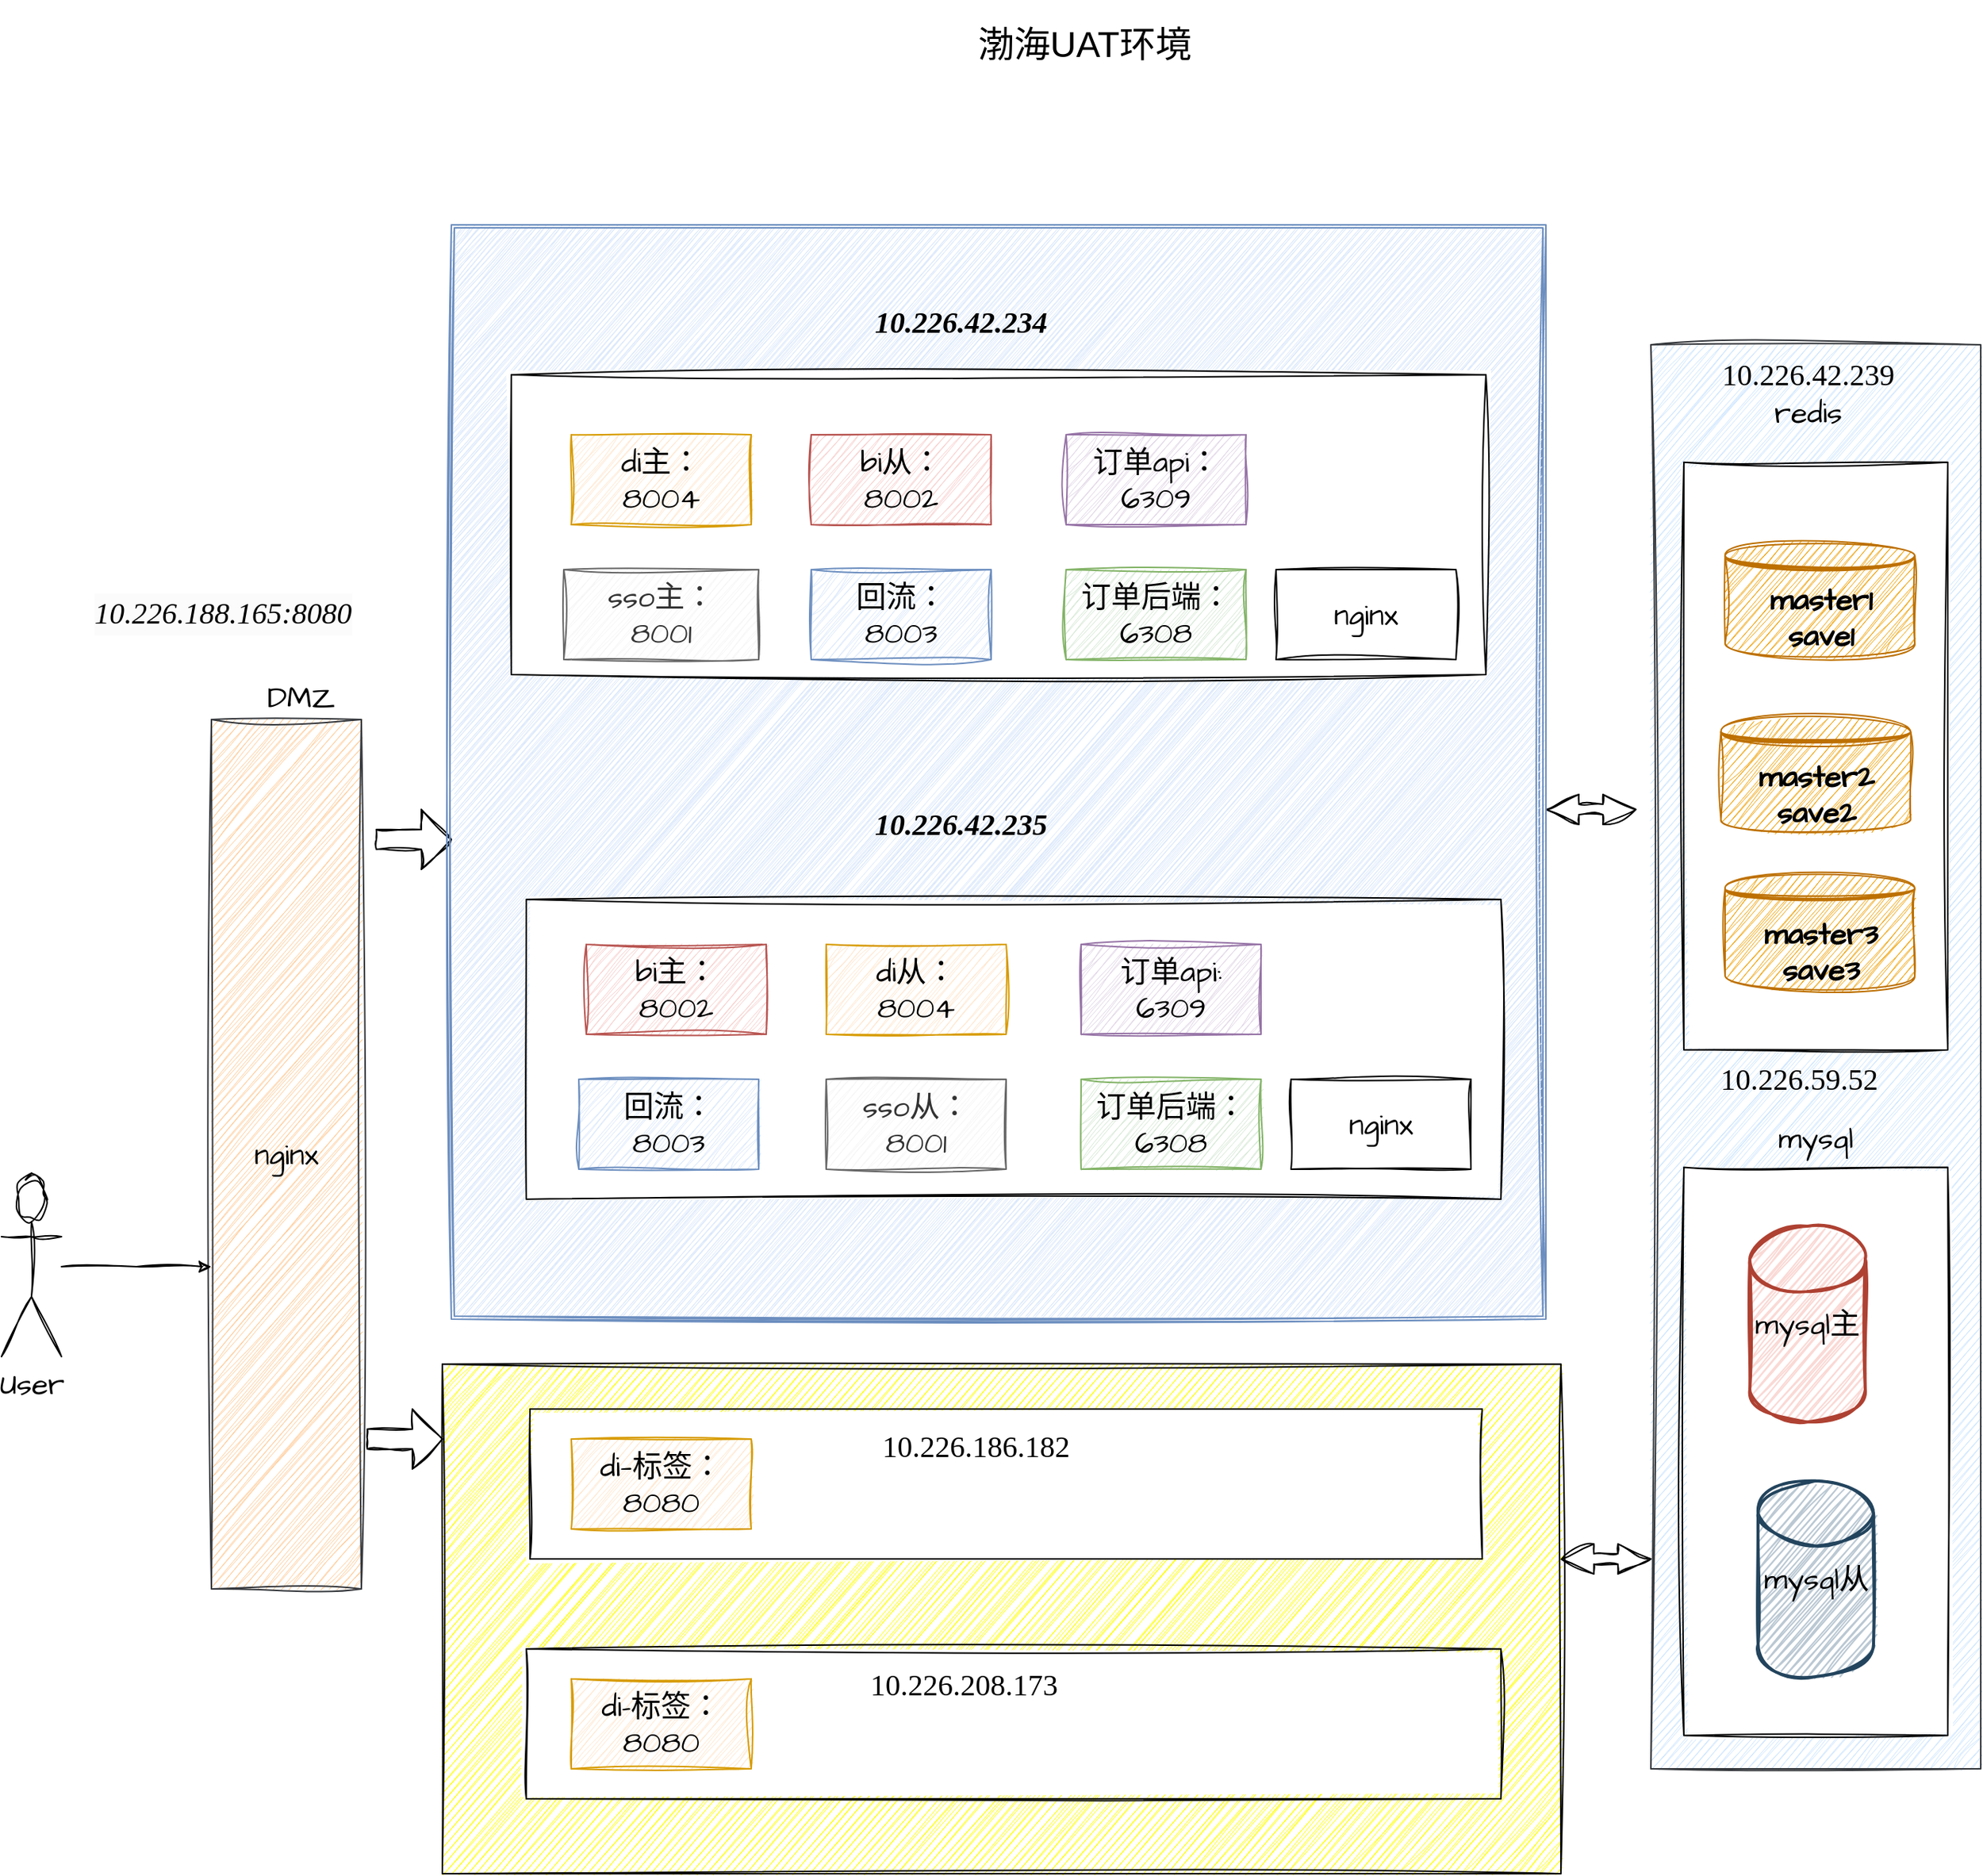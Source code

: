 <mxfile version="20.8.23" type="github">
  <diagram name="Page-1" id="dd472eb7-4b8b-5cd9-a60b-b15522922e76">
    <mxGraphModel dx="2507" dy="1030" grid="1" gridSize="10" guides="1" tooltips="1" connect="1" arrows="1" fold="1" page="1" pageScale="1" pageWidth="827" pageHeight="1169" background="none" math="0" shadow="0">
      <root>
        <mxCell id="0" />
        <mxCell id="1" parent="0" />
        <mxCell id="mgSVC1S36ZeD9KeVECpe-12" value="User" style="shape=umlActor;verticalLabelPosition=bottom;verticalAlign=top;html=1;outlineConnect=0;hachureGap=4;fontFamily=Architects Daughter;fontSource=https%3A%2F%2Ffonts.googleapis.com%2Fcss%3Ffamily%3DArchitects%2BDaughter;fontSize=20;rounded=0;sketch=1;curveFitting=1;jiggle=2;" parent="1" vertex="1">
          <mxGeometry y="845" width="40" height="120" as="geometry" />
        </mxCell>
        <mxCell id="mgSVC1S36ZeD9KeVECpe-62" value="" style="html=1;shadow=0;dashed=0;align=center;verticalAlign=middle;shape=mxgraph.arrows2.twoWayArrow;dy=0.65;dx=22;labelBackgroundColor=#000000;hachureGap=4;fontFamily=Architects Daughter;fontSource=https%3A%2F%2Ffonts.googleapis.com%2Fcss%3Ffamily%3DArchitects%2BDaughter;fontSize=20;fontColor=#000000;gradientColor=none;rounded=0;sketch=1;curveFitting=1;jiggle=2;" parent="1" vertex="1">
          <mxGeometry x="1030" y="590" width="60" height="20" as="geometry" />
        </mxCell>
        <mxCell id="mgSVC1S36ZeD9KeVECpe-67" value="" style="html=1;shadow=0;dashed=0;align=center;verticalAlign=middle;shape=mxgraph.arrows2.arrow;dy=0.67;dx=20;notch=0;labelBackgroundColor=#000000;hachureGap=4;fontFamily=Architects Daughter;fontSource=https%3A%2F%2Ffonts.googleapis.com%2Fcss%3Ffamily%3DArchitects%2BDaughter;fontSize=20;fontColor=#000000;gradientColor=none;rounded=0;sketch=1;curveFitting=1;jiggle=2;" parent="1" vertex="1">
          <mxGeometry x="250" y="600" width="50" height="40" as="geometry" />
        </mxCell>
        <mxCell id="mgSVC1S36ZeD9KeVECpe-68" value="" style="group;rounded=0;sketch=1;curveFitting=1;jiggle=2;" parent="1" vertex="1" connectable="0">
          <mxGeometry x="1100" y="290" width="220" height="980" as="geometry" />
        </mxCell>
        <mxCell id="mgSVC1S36ZeD9KeVECpe-46" value="" style="rounded=0;whiteSpace=wrap;html=1;hachureGap=4;fontFamily=Architects Daughter;fontSource=https%3A%2F%2Ffonts.googleapis.com%2Fcss%3Ffamily%3DArchitects%2BDaughter;fontSize=20;fillColor=#cce5ff;strokeColor=#36393d;sketch=1;curveFitting=1;jiggle=2;" parent="mgSVC1S36ZeD9KeVECpe-68" vertex="1">
          <mxGeometry width="220" height="950" as="geometry" />
        </mxCell>
        <mxCell id="mgSVC1S36ZeD9KeVECpe-47" value="" style="rounded=0;whiteSpace=wrap;html=1;hachureGap=4;fontFamily=Architects Daughter;fontSource=https%3A%2F%2Ffonts.googleapis.com%2Fcss%3Ffamily%3DArchitects%2BDaughter;fontSize=20;gradientColor=none;sketch=1;curveFitting=1;jiggle=2;" parent="mgSVC1S36ZeD9KeVECpe-68" vertex="1">
          <mxGeometry x="22" y="78.4" width="176" height="392.0" as="geometry" />
        </mxCell>
        <mxCell id="mgSVC1S36ZeD9KeVECpe-48" value="" style="rounded=0;whiteSpace=wrap;html=1;hachureGap=4;fontFamily=Architects Daughter;fontSource=https%3A%2F%2Ffonts.googleapis.com%2Fcss%3Ffamily%3DArchitects%2BDaughter;fontSize=20;gradientColor=none;sketch=1;curveFitting=1;jiggle=2;" parent="mgSVC1S36ZeD9KeVECpe-68" vertex="1">
          <mxGeometry x="22" y="548.8" width="176" height="378.933" as="geometry" />
        </mxCell>
        <mxCell id="mgSVC1S36ZeD9KeVECpe-50" value="mysql" style="text;html=1;strokeColor=none;fillColor=none;align=center;verticalAlign=middle;whiteSpace=wrap;rounded=0;hachureGap=4;fontFamily=Architects Daughter;fontSource=https%3A%2F%2Ffonts.googleapis.com%2Fcss%3Ffamily%3DArchitects%2BDaughter;fontSize=20;sketch=1;curveFitting=1;jiggle=2;" parent="mgSVC1S36ZeD9KeVECpe-68" vertex="1">
          <mxGeometry x="77" y="509.6" width="66" height="39.2" as="geometry" />
        </mxCell>
        <mxCell id="mgSVC1S36ZeD9KeVECpe-51" value="mysql主" style="strokeWidth=2;html=1;shape=mxgraph.flowchart.database;whiteSpace=wrap;hachureGap=4;fontFamily=Architects Daughter;fontSource=https%3A%2F%2Ffonts.googleapis.com%2Fcss%3Ffamily%3DArchitects%2BDaughter;fontSize=20;fillColor=#fad9d5;strokeColor=#ae4132;rounded=0;sketch=1;curveFitting=1;jiggle=2;" parent="mgSVC1S36ZeD9KeVECpe-68" vertex="1">
          <mxGeometry x="66" y="588.0" width="77" height="130.667" as="geometry" />
        </mxCell>
        <mxCell id="mgSVC1S36ZeD9KeVECpe-53" value="mysql从" style="strokeWidth=2;html=1;shape=mxgraph.flowchart.database;whiteSpace=wrap;hachureGap=4;fontFamily=Architects Daughter;fontSource=https%3A%2F%2Ffonts.googleapis.com%2Fcss%3Ffamily%3DArchitects%2BDaughter;fontSize=20;fillColor=#bac8d3;strokeColor=#23445d;rounded=0;sketch=1;curveFitting=1;jiggle=2;" parent="mgSVC1S36ZeD9KeVECpe-68" vertex="1">
          <mxGeometry x="71.5" y="757.867" width="77" height="130.667" as="geometry" />
        </mxCell>
        <mxCell id="mgSVC1S36ZeD9KeVECpe-54" value="&lt;font color=&quot;#000000&quot;&gt;&lt;b&gt;master1&lt;br&gt;save1&lt;/b&gt;&lt;/font&gt;" style="shape=datastore;whiteSpace=wrap;html=1;hachureGap=4;fontFamily=Architects Daughter;fontSource=https%3A%2F%2Ffonts.googleapis.com%2Fcss%3Ffamily%3DArchitects%2BDaughter;fontSize=20;fillColor=#f0a30a;fontColor=#000000;strokeColor=#BD7000;rounded=0;sketch=1;curveFitting=1;jiggle=2;" parent="mgSVC1S36ZeD9KeVECpe-68" vertex="1">
          <mxGeometry x="49.5" y="130.667" width="126.5" height="78.4" as="geometry" />
        </mxCell>
        <mxCell id="mgSVC1S36ZeD9KeVECpe-55" value="&lt;font color=&quot;#000000&quot;&gt;&lt;b&gt;master2&lt;br&gt;save2&lt;/b&gt;&lt;/font&gt;" style="shape=datastore;whiteSpace=wrap;html=1;hachureGap=4;fontFamily=Architects Daughter;fontSource=https%3A%2F%2Ffonts.googleapis.com%2Fcss%3Ffamily%3DArchitects%2BDaughter;fontSize=20;fillColor=#f0a30a;fontColor=#000000;strokeColor=#BD7000;rounded=0;sketch=1;curveFitting=1;jiggle=2;" parent="mgSVC1S36ZeD9KeVECpe-68" vertex="1">
          <mxGeometry x="46.75" y="248.267" width="126.5" height="78.4" as="geometry" />
        </mxCell>
        <mxCell id="mgSVC1S36ZeD9KeVECpe-56" value="&lt;b&gt;&lt;font color=&quot;#000000&quot;&gt;master3&lt;br&gt;save3&lt;/font&gt;&lt;/b&gt;" style="shape=datastore;whiteSpace=wrap;html=1;hachureGap=4;fontFamily=Architects Daughter;fontSource=https%3A%2F%2Ffonts.googleapis.com%2Fcss%3Ffamily%3DArchitects%2BDaughter;fontSize=20;fillColor=#f0a30a;fontColor=#000000;strokeColor=#BD7000;rounded=0;sketch=1;curveFitting=1;jiggle=2;" parent="mgSVC1S36ZeD9KeVECpe-68" vertex="1">
          <mxGeometry x="49.5" y="352.8" width="126.5" height="78.4" as="geometry" />
        </mxCell>
        <mxCell id="TIxIgS7qcmrToujNYy-l-29" value="&lt;font face=&quot;Verdana&quot;&gt;10.226.42.239&lt;/font&gt;" style="text;html=1;strokeColor=none;fillColor=none;align=center;verticalAlign=middle;whiteSpace=wrap;rounded=0;hachureGap=4;fontFamily=Architects Daughter;fontSource=https%3A%2F%2Ffonts.googleapis.com%2Fcss%3Ffamily%3DArchitects%2BDaughter;fontSize=20;sketch=1;curveFitting=1;jiggle=2;container=0;" vertex="1" parent="mgSVC1S36ZeD9KeVECpe-68">
          <mxGeometry x="71.5" width="66" height="39.2" as="geometry" />
        </mxCell>
        <mxCell id="TIxIgS7qcmrToujNYy-l-30" value="&lt;font face=&quot;Verdana&quot;&gt;10.226.59.52&lt;/font&gt;" style="text;html=1;strokeColor=none;fillColor=none;align=center;verticalAlign=middle;whiteSpace=wrap;rounded=0;hachureGap=4;fontFamily=Architects Daughter;fontSource=https%3A%2F%2Ffonts.googleapis.com%2Fcss%3Ffamily%3DArchitects%2BDaughter;fontSize=20;sketch=1;curveFitting=1;jiggle=2;container=0;" vertex="1" parent="mgSVC1S36ZeD9KeVECpe-68">
          <mxGeometry x="66" y="470.4" width="66" height="39.2" as="geometry" />
        </mxCell>
        <mxCell id="mgSVC1S36ZeD9KeVECpe-49" value="redis" style="text;html=1;strokeColor=none;fillColor=none;align=center;verticalAlign=middle;whiteSpace=wrap;rounded=0;hachureGap=4;fontFamily=Architects Daughter;fontSource=https%3A%2F%2Ffonts.googleapis.com%2Fcss%3Ffamily%3DArchitects%2BDaughter;fontSize=20;sketch=1;curveFitting=1;jiggle=2;" parent="mgSVC1S36ZeD9KeVECpe-68" vertex="1">
          <mxGeometry x="74.5" y="30" width="60" height="30" as="geometry" />
        </mxCell>
        <mxCell id="fqXhDSpdrmgSi9aCuc3A-1" value="&lt;h1&gt;&lt;span style=&quot;font-weight: normal;&quot;&gt;渤海UAT环境&lt;/span&gt;&lt;/h1&gt;" style="text;html=1;spacing=5;spacingTop=-20;whiteSpace=wrap;overflow=hidden;rounded=0;align=center;sketch=1;curveFitting=1;jiggle=2;" parent="1" vertex="1">
          <mxGeometry x="565" y="70" width="315" height="40" as="geometry" />
        </mxCell>
        <mxCell id="TIxIgS7qcmrToujNYy-l-27" value="" style="html=1;shadow=0;dashed=0;align=center;verticalAlign=middle;shape=mxgraph.arrows2.arrow;dy=0.67;dx=20;notch=0;labelBackgroundColor=#000000;hachureGap=4;fontFamily=Architects Daughter;fontSource=https%3A%2F%2Ffonts.googleapis.com%2Fcss%3Ffamily%3DArchitects%2BDaughter;fontSize=20;fontColor=#000000;gradientColor=none;rounded=0;sketch=1;curveFitting=1;jiggle=2;" vertex="1" parent="1">
          <mxGeometry x="244" y="1000" width="50" height="40" as="geometry" />
        </mxCell>
        <mxCell id="TIxIgS7qcmrToujNYy-l-34" value="" style="html=1;shadow=0;dashed=0;align=center;verticalAlign=middle;shape=mxgraph.arrows2.twoWayArrow;dy=0.65;dx=22;labelBackgroundColor=#000000;hachureGap=4;fontFamily=Architects Daughter;fontSource=https%3A%2F%2Ffonts.googleapis.com%2Fcss%3Ffamily%3DArchitects%2BDaughter;fontSize=20;fontColor=#000000;gradientColor=none;rounded=0;sketch=1;curveFitting=1;jiggle=2;" vertex="1" parent="1">
          <mxGeometry x="1040" y="1090" width="60" height="20" as="geometry" />
        </mxCell>
        <mxCell id="TIxIgS7qcmrToujNYy-l-35" value="" style="group" vertex="1" connectable="0" parent="1">
          <mxGeometry x="294" y="970" width="746" height="340" as="geometry" />
        </mxCell>
        <mxCell id="TIxIgS7qcmrToujNYy-l-21" value="" style="rounded=0;whiteSpace=wrap;html=1;sketch=1;hachureGap=4;jiggle=2;curveFitting=1;fontFamily=Verdana;fontSize=20;fillColor=#FFFF00;" vertex="1" parent="TIxIgS7qcmrToujNYy-l-35">
          <mxGeometry width="746" height="340" as="geometry" />
        </mxCell>
        <mxCell id="TIxIgS7qcmrToujNYy-l-3" value="" style="rounded=0;whiteSpace=wrap;html=1;hachureGap=4;fontFamily=Architects Daughter;fontSource=https%3A%2F%2Ffonts.googleapis.com%2Fcss%3Ffamily%3DArchitects%2BDaughter;fontSize=20;sketch=1;curveFitting=1;jiggle=2;container=0;" vertex="1" parent="TIxIgS7qcmrToujNYy-l-35">
          <mxGeometry x="58.5" y="30" width="635" height="100" as="geometry" />
        </mxCell>
        <mxCell id="TIxIgS7qcmrToujNYy-l-4" value="" style="rounded=0;whiteSpace=wrap;html=1;hachureGap=4;fontFamily=Architects Daughter;fontSource=https%3A%2F%2Ffonts.googleapis.com%2Fcss%3Ffamily%3DArchitects%2BDaughter;fontSize=20;sketch=1;curveFitting=1;jiggle=2;container=0;" vertex="1" parent="TIxIgS7qcmrToujNYy-l-35">
          <mxGeometry x="56" y="190" width="650" height="100" as="geometry" />
        </mxCell>
        <mxCell id="TIxIgS7qcmrToujNYy-l-5" value="&lt;font face=&quot;Verdana&quot;&gt;10.226.186.182&lt;/font&gt;" style="text;html=1;strokeColor=none;fillColor=none;align=center;verticalAlign=middle;whiteSpace=wrap;rounded=0;hachureGap=4;fontFamily=Architects Daughter;fontSource=https%3A%2F%2Ffonts.googleapis.com%2Fcss%3Ffamily%3DArchitects%2BDaughter;fontSize=20;sketch=1;curveFitting=1;jiggle=2;container=0;" vertex="1" parent="TIxIgS7qcmrToujNYy-l-35">
          <mxGeometry x="326" y="40" width="60" height="30" as="geometry" />
        </mxCell>
        <mxCell id="TIxIgS7qcmrToujNYy-l-6" value="di—标签：&lt;br&gt;8080" style="rounded=0;whiteSpace=wrap;html=1;hachureGap=4;fontFamily=Architects Daughter;fontSource=https%3A%2F%2Ffonts.googleapis.com%2Fcss%3Ffamily%3DArchitects%2BDaughter;fontSize=20;fillColor=#ffe6cc;strokeColor=#d79b00;sketch=1;curveFitting=1;jiggle=2;container=0;" vertex="1" parent="TIxIgS7qcmrToujNYy-l-35">
          <mxGeometry x="86" y="50" width="120" height="60" as="geometry" />
        </mxCell>
        <mxCell id="TIxIgS7qcmrToujNYy-l-22" value="di-标签：&lt;br&gt;8080" style="rounded=0;whiteSpace=wrap;html=1;hachureGap=4;fontFamily=Architects Daughter;fontSource=https%3A%2F%2Ffonts.googleapis.com%2Fcss%3Ffamily%3DArchitects%2BDaughter;fontSize=20;fillColor=#ffe6cc;strokeColor=#d79b00;sketch=1;curveFitting=1;jiggle=2;container=0;" vertex="1" parent="TIxIgS7qcmrToujNYy-l-35">
          <mxGeometry x="86" y="210" width="120" height="60" as="geometry" />
        </mxCell>
        <mxCell id="TIxIgS7qcmrToujNYy-l-23" value="&lt;font face=&quot;Verdana&quot;&gt;10.226.208.173&lt;/font&gt;" style="text;html=1;strokeColor=none;fillColor=none;align=center;verticalAlign=middle;whiteSpace=wrap;rounded=0;hachureGap=4;fontFamily=Architects Daughter;fontSource=https%3A%2F%2Ffonts.googleapis.com%2Fcss%3Ffamily%3DArchitects%2BDaughter;fontSize=20;sketch=1;curveFitting=1;jiggle=2;container=0;" vertex="1" parent="TIxIgS7qcmrToujNYy-l-35">
          <mxGeometry x="318" y="199" width="60" height="30" as="geometry" />
        </mxCell>
        <mxCell id="TIxIgS7qcmrToujNYy-l-36" value="" style="group" vertex="1" connectable="0" parent="1">
          <mxGeometry x="300" y="210" width="730" height="730" as="geometry" />
        </mxCell>
        <mxCell id="mgSVC1S36ZeD9KeVECpe-21" value="" style="shape=ext;double=1;whiteSpace=wrap;html=1;aspect=fixed;hachureGap=4;fontFamily=Architects Daughter;fontSource=https%3A%2F%2Ffonts.googleapis.com%2Fcss%3Ffamily%3DArchitects%2BDaughter;fontSize=20;fillColor=#dae8fc;strokeColor=#6c8ebf;rounded=0;sketch=1;curveFitting=1;jiggle=2;" parent="TIxIgS7qcmrToujNYy-l-36" vertex="1">
          <mxGeometry width="730" height="730" as="geometry" />
        </mxCell>
        <mxCell id="mgSVC1S36ZeD9KeVECpe-27" value="&lt;b style=&quot;border-color: var(--border-color);&quot;&gt;&lt;i style=&quot;border-color: var(--border-color);&quot;&gt;&lt;font face=&quot;Verdana&quot;&gt;10.226.42.235&lt;/font&gt;&lt;/i&gt;&lt;/b&gt;" style="text;html=1;strokeColor=none;fillColor=none;align=center;verticalAlign=middle;whiteSpace=wrap;rounded=0;hachureGap=4;fontFamily=Architects Daughter;fontSource=https%3A%2F%2Ffonts.googleapis.com%2Fcss%3Ffamily%3DArchitects%2BDaughter;fontSize=20;sketch=1;curveFitting=1;jiggle=2;" parent="TIxIgS7qcmrToujNYy-l-36" vertex="1">
          <mxGeometry x="310" y="385" width="60" height="30" as="geometry" />
        </mxCell>
        <mxCell id="mgSVC1S36ZeD9KeVECpe-63" value="" style="edgeStyle=none;rounded=0;hachureGap=4;orthogonalLoop=1;jettySize=auto;html=1;fontFamily=Architects Daughter;fontSource=https%3A%2F%2Ffonts.googleapis.com%2Fcss%3Ffamily%3DArchitects%2BDaughter;fontSize=16;fontColor=#000000;sketch=1;curveFitting=1;jiggle=2;" parent="TIxIgS7qcmrToujNYy-l-36" source="mgSVC1S36ZeD9KeVECpe-62" target="mgSVC1S36ZeD9KeVECpe-21" edge="1">
          <mxGeometry relative="1" as="geometry" />
        </mxCell>
        <mxCell id="mgSVC1S36ZeD9KeVECpe-71" value="" style="group;rounded=0;sketch=1;curveFitting=1;jiggle=2;" parent="TIxIgS7qcmrToujNYy-l-36" vertex="1" connectable="0">
          <mxGeometry x="40" y="50" width="660" height="600" as="geometry" />
        </mxCell>
        <mxCell id="mgSVC1S36ZeD9KeVECpe-23" value="" style="rounded=0;whiteSpace=wrap;html=1;hachureGap=4;fontFamily=Architects Daughter;fontSource=https%3A%2F%2Ffonts.googleapis.com%2Fcss%3Ffamily%3DArchitects%2BDaughter;fontSize=20;sketch=1;curveFitting=1;jiggle=2;" parent="mgSVC1S36ZeD9KeVECpe-71" vertex="1">
          <mxGeometry y="50" width="650" height="200" as="geometry" />
        </mxCell>
        <mxCell id="mgSVC1S36ZeD9KeVECpe-25" value="" style="rounded=0;whiteSpace=wrap;html=1;hachureGap=4;fontFamily=Architects Daughter;fontSource=https%3A%2F%2Ffonts.googleapis.com%2Fcss%3Ffamily%3DArchitects%2BDaughter;fontSize=20;sketch=1;curveFitting=1;jiggle=2;" parent="mgSVC1S36ZeD9KeVECpe-71" vertex="1">
          <mxGeometry x="10" y="400" width="650" height="200" as="geometry" />
        </mxCell>
        <mxCell id="mgSVC1S36ZeD9KeVECpe-26" value="&lt;b&gt;&lt;i&gt;&lt;font face=&quot;Verdana&quot;&gt;10.226.42.234&lt;/font&gt;&lt;/i&gt;&lt;/b&gt;" style="text;html=1;strokeColor=none;fillColor=none;align=center;verticalAlign=middle;whiteSpace=wrap;rounded=0;hachureGap=4;fontFamily=Architects Daughter;fontSource=https%3A%2F%2Ffonts.googleapis.com%2Fcss%3Ffamily%3DArchitects%2BDaughter;fontSize=20;sketch=1;curveFitting=1;jiggle=2;" parent="mgSVC1S36ZeD9KeVECpe-71" vertex="1">
          <mxGeometry x="270" width="60" height="30" as="geometry" />
        </mxCell>
        <mxCell id="mgSVC1S36ZeD9KeVECpe-30" value="di主：&lt;br&gt;8004" style="rounded=0;whiteSpace=wrap;html=1;hachureGap=4;fontFamily=Architects Daughter;fontSource=https%3A%2F%2Ffonts.googleapis.com%2Fcss%3Ffamily%3DArchitects%2BDaughter;fontSize=20;fillColor=#ffe6cc;strokeColor=#d79b00;sketch=1;curveFitting=1;jiggle=2;" parent="mgSVC1S36ZeD9KeVECpe-71" vertex="1">
          <mxGeometry x="40" y="90" width="120" height="60" as="geometry" />
        </mxCell>
        <mxCell id="mgSVC1S36ZeD9KeVECpe-31" value="bi从：&lt;br&gt;8002" style="rounded=0;whiteSpace=wrap;html=1;hachureGap=4;fontFamily=Architects Daughter;fontSource=https%3A%2F%2Ffonts.googleapis.com%2Fcss%3Ffamily%3DArchitects%2BDaughter;fontSize=20;fillColor=#f8cecc;strokeColor=#b85450;sketch=1;curveFitting=1;jiggle=2;" parent="mgSVC1S36ZeD9KeVECpe-71" vertex="1">
          <mxGeometry x="200" y="90" width="120" height="60" as="geometry" />
        </mxCell>
        <mxCell id="mgSVC1S36ZeD9KeVECpe-32" value="订单api：&lt;br&gt;6309" style="rounded=0;whiteSpace=wrap;html=1;hachureGap=4;fontFamily=Architects Daughter;fontSource=https%3A%2F%2Ffonts.googleapis.com%2Fcss%3Ffamily%3DArchitects%2BDaughter;fontSize=20;fillColor=#e1d5e7;strokeColor=#9673a6;sketch=1;curveFitting=1;jiggle=2;" parent="mgSVC1S36ZeD9KeVECpe-71" vertex="1">
          <mxGeometry x="370" y="90" width="120" height="60" as="geometry" />
        </mxCell>
        <mxCell id="mgSVC1S36ZeD9KeVECpe-33" value="sso主：&lt;br&gt;8001" style="rounded=0;whiteSpace=wrap;html=1;hachureGap=4;fontFamily=Architects Daughter;fontSource=https%3A%2F%2Ffonts.googleapis.com%2Fcss%3Ffamily%3DArchitects%2BDaughter;fontSize=20;fillColor=#f5f5f5;fontColor=#333333;strokeColor=#666666;sketch=1;curveFitting=1;jiggle=2;" parent="mgSVC1S36ZeD9KeVECpe-71" vertex="1">
          <mxGeometry x="35" y="180" width="130" height="60" as="geometry" />
        </mxCell>
        <mxCell id="mgSVC1S36ZeD9KeVECpe-34" value="回流：&lt;br&gt;8003" style="rounded=0;whiteSpace=wrap;html=1;hachureGap=4;fontFamily=Architects Daughter;fontSource=https%3A%2F%2Ffonts.googleapis.com%2Fcss%3Ffamily%3DArchitects%2BDaughter;fontSize=20;fillColor=#dae8fc;strokeColor=#6c8ebf;sketch=1;curveFitting=1;jiggle=2;" parent="mgSVC1S36ZeD9KeVECpe-71" vertex="1">
          <mxGeometry x="200" y="180" width="120" height="60" as="geometry" />
        </mxCell>
        <mxCell id="mgSVC1S36ZeD9KeVECpe-35" value="订单后端：&lt;br&gt;6308" style="rounded=0;whiteSpace=wrap;html=1;hachureGap=4;fontFamily=Architects Daughter;fontSource=https%3A%2F%2Ffonts.googleapis.com%2Fcss%3Ffamily%3DArchitects%2BDaughter;fontSize=20;fillColor=#d5e8d4;strokeColor=#82b366;sketch=1;curveFitting=1;jiggle=2;" parent="mgSVC1S36ZeD9KeVECpe-71" vertex="1">
          <mxGeometry x="370" y="180" width="120" height="60" as="geometry" />
        </mxCell>
        <mxCell id="mgSVC1S36ZeD9KeVECpe-36" value="nginx" style="rounded=0;whiteSpace=wrap;html=1;hachureGap=4;fontFamily=Architects Daughter;fontSource=https%3A%2F%2Ffonts.googleapis.com%2Fcss%3Ffamily%3DArchitects%2BDaughter;fontSize=20;sketch=1;curveFitting=1;jiggle=2;" parent="mgSVC1S36ZeD9KeVECpe-71" vertex="1">
          <mxGeometry x="510" y="180" width="120" height="60" as="geometry" />
        </mxCell>
        <mxCell id="mgSVC1S36ZeD9KeVECpe-38" value="bi主：&lt;br&gt;8002" style="rounded=0;whiteSpace=wrap;html=1;hachureGap=4;fontFamily=Architects Daughter;fontSource=https%3A%2F%2Ffonts.googleapis.com%2Fcss%3Ffamily%3DArchitects%2BDaughter;fontSize=20;fillColor=#f8cecc;strokeColor=#b85450;sketch=1;curveFitting=1;jiggle=2;" parent="mgSVC1S36ZeD9KeVECpe-71" vertex="1">
          <mxGeometry x="50" y="430" width="120" height="60" as="geometry" />
        </mxCell>
        <mxCell id="mgSVC1S36ZeD9KeVECpe-39" value="di从：&lt;br&gt;8004" style="rounded=0;whiteSpace=wrap;html=1;hachureGap=4;fontFamily=Architects Daughter;fontSource=https%3A%2F%2Ffonts.googleapis.com%2Fcss%3Ffamily%3DArchitects%2BDaughter;fontSize=20;fillColor=#ffe6cc;strokeColor=#d79b00;sketch=1;curveFitting=1;jiggle=2;" parent="mgSVC1S36ZeD9KeVECpe-71" vertex="1">
          <mxGeometry x="210" y="430" width="120" height="60" as="geometry" />
        </mxCell>
        <mxCell id="mgSVC1S36ZeD9KeVECpe-40" value="订单api:&lt;br&gt;6309" style="rounded=0;whiteSpace=wrap;html=1;hachureGap=4;fontFamily=Architects Daughter;fontSource=https%3A%2F%2Ffonts.googleapis.com%2Fcss%3Ffamily%3DArchitects%2BDaughter;fontSize=20;fillColor=#e1d5e7;strokeColor=#9673a6;sketch=1;curveFitting=1;jiggle=2;" parent="mgSVC1S36ZeD9KeVECpe-71" vertex="1">
          <mxGeometry x="380" y="430" width="120" height="60" as="geometry" />
        </mxCell>
        <mxCell id="mgSVC1S36ZeD9KeVECpe-41" value="回流：&lt;br&gt;8003" style="rounded=0;whiteSpace=wrap;html=1;hachureGap=4;fontFamily=Architects Daughter;fontSource=https%3A%2F%2Ffonts.googleapis.com%2Fcss%3Ffamily%3DArchitects%2BDaughter;fontSize=20;fillColor=#dae8fc;strokeColor=#6c8ebf;sketch=1;curveFitting=1;jiggle=2;" parent="mgSVC1S36ZeD9KeVECpe-71" vertex="1">
          <mxGeometry x="45" y="520" width="120" height="60" as="geometry" />
        </mxCell>
        <mxCell id="mgSVC1S36ZeD9KeVECpe-42" value="sso从：&lt;br&gt;8001" style="rounded=0;whiteSpace=wrap;html=1;hachureGap=4;fontFamily=Architects Daughter;fontSource=https%3A%2F%2Ffonts.googleapis.com%2Fcss%3Ffamily%3DArchitects%2BDaughter;fontSize=20;fillColor=#f5f5f5;fontColor=#333333;strokeColor=#666666;sketch=1;curveFitting=1;jiggle=2;" parent="mgSVC1S36ZeD9KeVECpe-71" vertex="1">
          <mxGeometry x="210" y="520" width="120" height="60" as="geometry" />
        </mxCell>
        <mxCell id="mgSVC1S36ZeD9KeVECpe-43" value="订单后端：&lt;br&gt;6308" style="rounded=0;whiteSpace=wrap;html=1;hachureGap=4;fontFamily=Architects Daughter;fontSource=https%3A%2F%2Ffonts.googleapis.com%2Fcss%3Ffamily%3DArchitects%2BDaughter;fontSize=20;fillColor=#d5e8d4;strokeColor=#82b366;sketch=1;curveFitting=1;jiggle=2;" parent="mgSVC1S36ZeD9KeVECpe-71" vertex="1">
          <mxGeometry x="380" y="520" width="120" height="60" as="geometry" />
        </mxCell>
        <mxCell id="mgSVC1S36ZeD9KeVECpe-44" value="nginx" style="rounded=0;whiteSpace=wrap;html=1;hachureGap=4;fontFamily=Architects Daughter;fontSource=https%3A%2F%2Ffonts.googleapis.com%2Fcss%3Ffamily%3DArchitects%2BDaughter;fontSize=20;sketch=1;curveFitting=1;jiggle=2;" parent="mgSVC1S36ZeD9KeVECpe-71" vertex="1">
          <mxGeometry x="520" y="520" width="120" height="60" as="geometry" />
        </mxCell>
        <mxCell id="TIxIgS7qcmrToujNYy-l-37" value="" style="group" vertex="1" connectable="0" parent="1">
          <mxGeometry x="60" y="450" width="210" height="670" as="geometry" />
        </mxCell>
        <mxCell id="mgSVC1S36ZeD9KeVECpe-6" value="nginx" style="rounded=0;whiteSpace=wrap;html=1;hachureGap=4;fontFamily=Architects Daughter;fontSource=https%3A%2F%2Ffonts.googleapis.com%2Fcss%3Ffamily%3DArchitects%2BDaughter;fontSize=20;fillColor=#ffcc99;strokeColor=#36393d;sketch=1;curveFitting=1;jiggle=2;" parent="TIxIgS7qcmrToujNYy-l-37" vertex="1">
          <mxGeometry x="80" y="90" width="100" height="580" as="geometry" />
        </mxCell>
        <mxCell id="mgSVC1S36ZeD9KeVECpe-9" value="DMZ" style="text;html=1;strokeColor=none;fillColor=none;align=center;verticalAlign=middle;whiteSpace=wrap;rounded=0;hachureGap=4;fontFamily=Architects Daughter;fontSource=https%3A%2F%2Ffonts.googleapis.com%2Fcss%3Ffamily%3DArchitects%2BDaughter;fontSize=20;sketch=1;curveFitting=1;jiggle=2;" parent="TIxIgS7qcmrToujNYy-l-37" vertex="1">
          <mxGeometry x="110" y="60" width="60" height="30" as="geometry" />
        </mxCell>
        <mxCell id="mgSVC1S36ZeD9KeVECpe-19" value="" style="edgeStyle=orthogonalEdgeStyle;rounded=0;hachureGap=4;orthogonalLoop=1;jettySize=auto;html=1;fontFamily=Architects Daughter;fontSource=https%3A%2F%2Ffonts.googleapis.com%2Fcss%3Ffamily%3DArchitects%2BDaughter;fontSize=16;sketch=1;curveFitting=1;jiggle=2;" parent="TIxIgS7qcmrToujNYy-l-37" source="mgSVC1S36ZeD9KeVECpe-12" edge="1">
          <mxGeometry relative="1" as="geometry">
            <mxPoint x="80" y="455" as="targetPoint" />
          </mxGeometry>
        </mxCell>
        <mxCell id="TIxIgS7qcmrToujNYy-l-1" value="&lt;span style=&quot;border-color: var(--border-color); color: rgb(0, 0, 0); font-size: 20px; font-style: normal; font-variant-ligatures: normal; font-variant-caps: normal; letter-spacing: normal; orphans: 2; text-align: center; text-indent: 0px; text-transform: none; widows: 2; word-spacing: 0px; -webkit-text-stroke-width: 0px; background-color: rgb(251, 251, 251); text-decoration-thickness: initial; text-decoration-style: initial; text-decoration-color: initial;&quot;&gt;&lt;i style=&quot;border-color: var(--border-color);&quot;&gt;&lt;font style=&quot;&quot; face=&quot;Verdana&quot;&gt;10.226.188.165:8080&lt;/font&gt;&lt;/i&gt;&lt;/span&gt;" style="text;whiteSpace=wrap;html=1;fontSize=20;fontFamily=Architects Daughter;" vertex="1" parent="TIxIgS7qcmrToujNYy-l-37">
          <mxGeometry width="210" height="50" as="geometry" />
        </mxCell>
      </root>
    </mxGraphModel>
  </diagram>
</mxfile>
